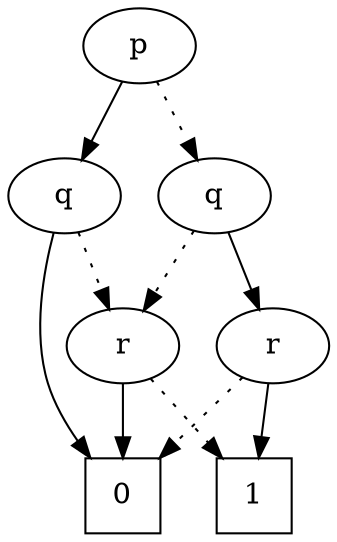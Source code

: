 digraph zdd{
    q1 [label=q]
    q2 [label=q]
    r2 [label=r]
    r3 [label=r]
    0 [shape=square]
    1 [shape=square]

    p -> q1
    p -> q2 [style=dotted]
    q1 -> 0
    q1 -> r2 [style=dotted]
    q2 -> r3
    q2 -> r2 [style=dotted]
    r2 -> 0
    r2 -> 1 [style=dotted]
    r3 -> 1
    r3 -> 0 [style=dotted]

}
